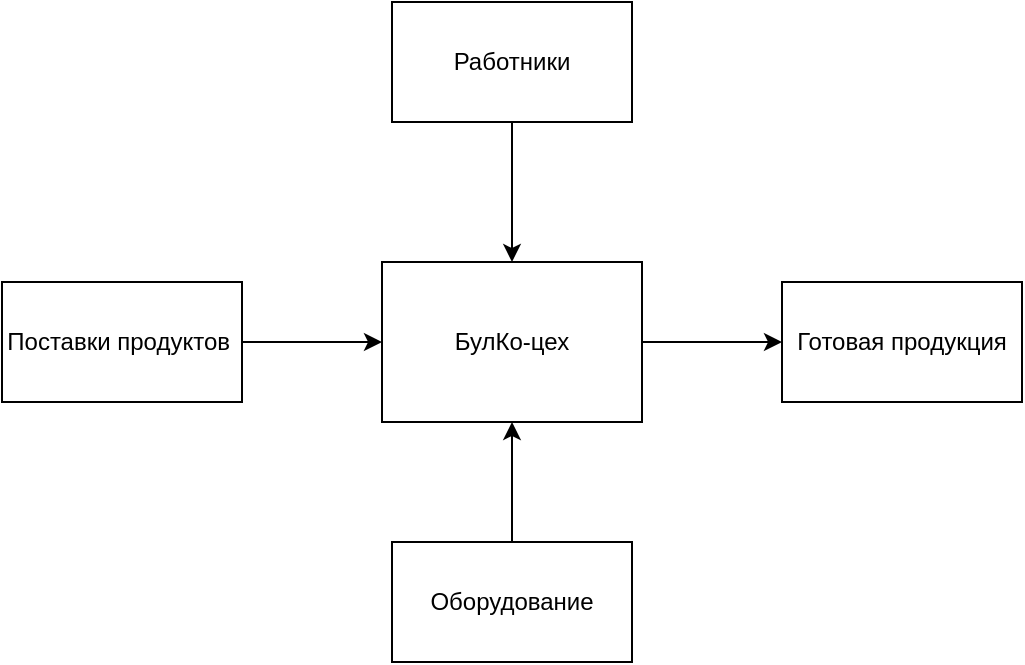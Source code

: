 <mxfile version="14.1.1" type="github" pages="2">
  <diagram id="BTbw_I0JEO3VkIrEt3Dl" name="Страница 1">
    <mxGraphModel dx="1186" dy="645" grid="1" gridSize="10" guides="1" tooltips="1" connect="1" arrows="1" fold="1" page="1" pageScale="1" pageWidth="827" pageHeight="1169" math="0" shadow="0">
      <root>
        <mxCell id="0" />
        <mxCell id="1" parent="0" />
        <mxCell id="nGEpsQQ6XiPXrFiXFI85-10" style="edgeStyle=orthogonalEdgeStyle;rounded=0;orthogonalLoop=1;jettySize=auto;html=1;exitX=1;exitY=0.5;exitDx=0;exitDy=0;" edge="1" parent="1" source="nGEpsQQ6XiPXrFiXFI85-1" target="nGEpsQQ6XiPXrFiXFI85-9">
          <mxGeometry relative="1" as="geometry" />
        </mxCell>
        <mxCell id="nGEpsQQ6XiPXrFiXFI85-1" value="БулКо-цех" style="rounded=0;whiteSpace=wrap;html=1;" vertex="1" parent="1">
          <mxGeometry x="350" y="280" width="130" height="80" as="geometry" />
        </mxCell>
        <mxCell id="nGEpsQQ6XiPXrFiXFI85-4" style="edgeStyle=orthogonalEdgeStyle;rounded=0;orthogonalLoop=1;jettySize=auto;html=1;exitX=1;exitY=0.5;exitDx=0;exitDy=0;" edge="1" parent="1" source="nGEpsQQ6XiPXrFiXFI85-3" target="nGEpsQQ6XiPXrFiXFI85-1">
          <mxGeometry relative="1" as="geometry" />
        </mxCell>
        <mxCell id="nGEpsQQ6XiPXrFiXFI85-3" value="Поставки продуктов&amp;nbsp;" style="rounded=0;whiteSpace=wrap;html=1;" vertex="1" parent="1">
          <mxGeometry x="160" y="290" width="120" height="60" as="geometry" />
        </mxCell>
        <mxCell id="nGEpsQQ6XiPXrFiXFI85-6" style="edgeStyle=orthogonalEdgeStyle;rounded=0;orthogonalLoop=1;jettySize=auto;html=1;exitX=0.5;exitY=1;exitDx=0;exitDy=0;entryX=0.5;entryY=0;entryDx=0;entryDy=0;" edge="1" parent="1" source="nGEpsQQ6XiPXrFiXFI85-5" target="nGEpsQQ6XiPXrFiXFI85-1">
          <mxGeometry relative="1" as="geometry" />
        </mxCell>
        <mxCell id="nGEpsQQ6XiPXrFiXFI85-5" value="Работники" style="rounded=0;whiteSpace=wrap;html=1;" vertex="1" parent="1">
          <mxGeometry x="355" y="150" width="120" height="60" as="geometry" />
        </mxCell>
        <mxCell id="nGEpsQQ6XiPXrFiXFI85-8" style="edgeStyle=orthogonalEdgeStyle;rounded=0;orthogonalLoop=1;jettySize=auto;html=1;exitX=0.5;exitY=0;exitDx=0;exitDy=0;entryX=0.5;entryY=1;entryDx=0;entryDy=0;" edge="1" parent="1" source="nGEpsQQ6XiPXrFiXFI85-7" target="nGEpsQQ6XiPXrFiXFI85-1">
          <mxGeometry relative="1" as="geometry" />
        </mxCell>
        <mxCell id="nGEpsQQ6XiPXrFiXFI85-7" value="Оборудование" style="rounded=0;whiteSpace=wrap;html=1;" vertex="1" parent="1">
          <mxGeometry x="355" y="420" width="120" height="60" as="geometry" />
        </mxCell>
        <mxCell id="nGEpsQQ6XiPXrFiXFI85-9" value="Готовая продукция" style="rounded=0;whiteSpace=wrap;html=1;" vertex="1" parent="1">
          <mxGeometry x="550" y="290" width="120" height="60" as="geometry" />
        </mxCell>
      </root>
    </mxGraphModel>
  </diagram>
  <diagram id="AKhaRPWYnFu_OMpvEbCC" name="Страница 2">
    <mxGraphModel dx="1186" dy="645" grid="1" gridSize="10" guides="1" tooltips="1" connect="1" arrows="1" fold="1" page="1" pageScale="1" pageWidth="827" pageHeight="1169" math="0" shadow="0">
      <root>
        <mxCell id="6wvqjP0iySUWCF_7wlj6-0" />
        <mxCell id="6wvqjP0iySUWCF_7wlj6-1" parent="6wvqjP0iySUWCF_7wlj6-0" />
      </root>
    </mxGraphModel>
  </diagram>
</mxfile>
